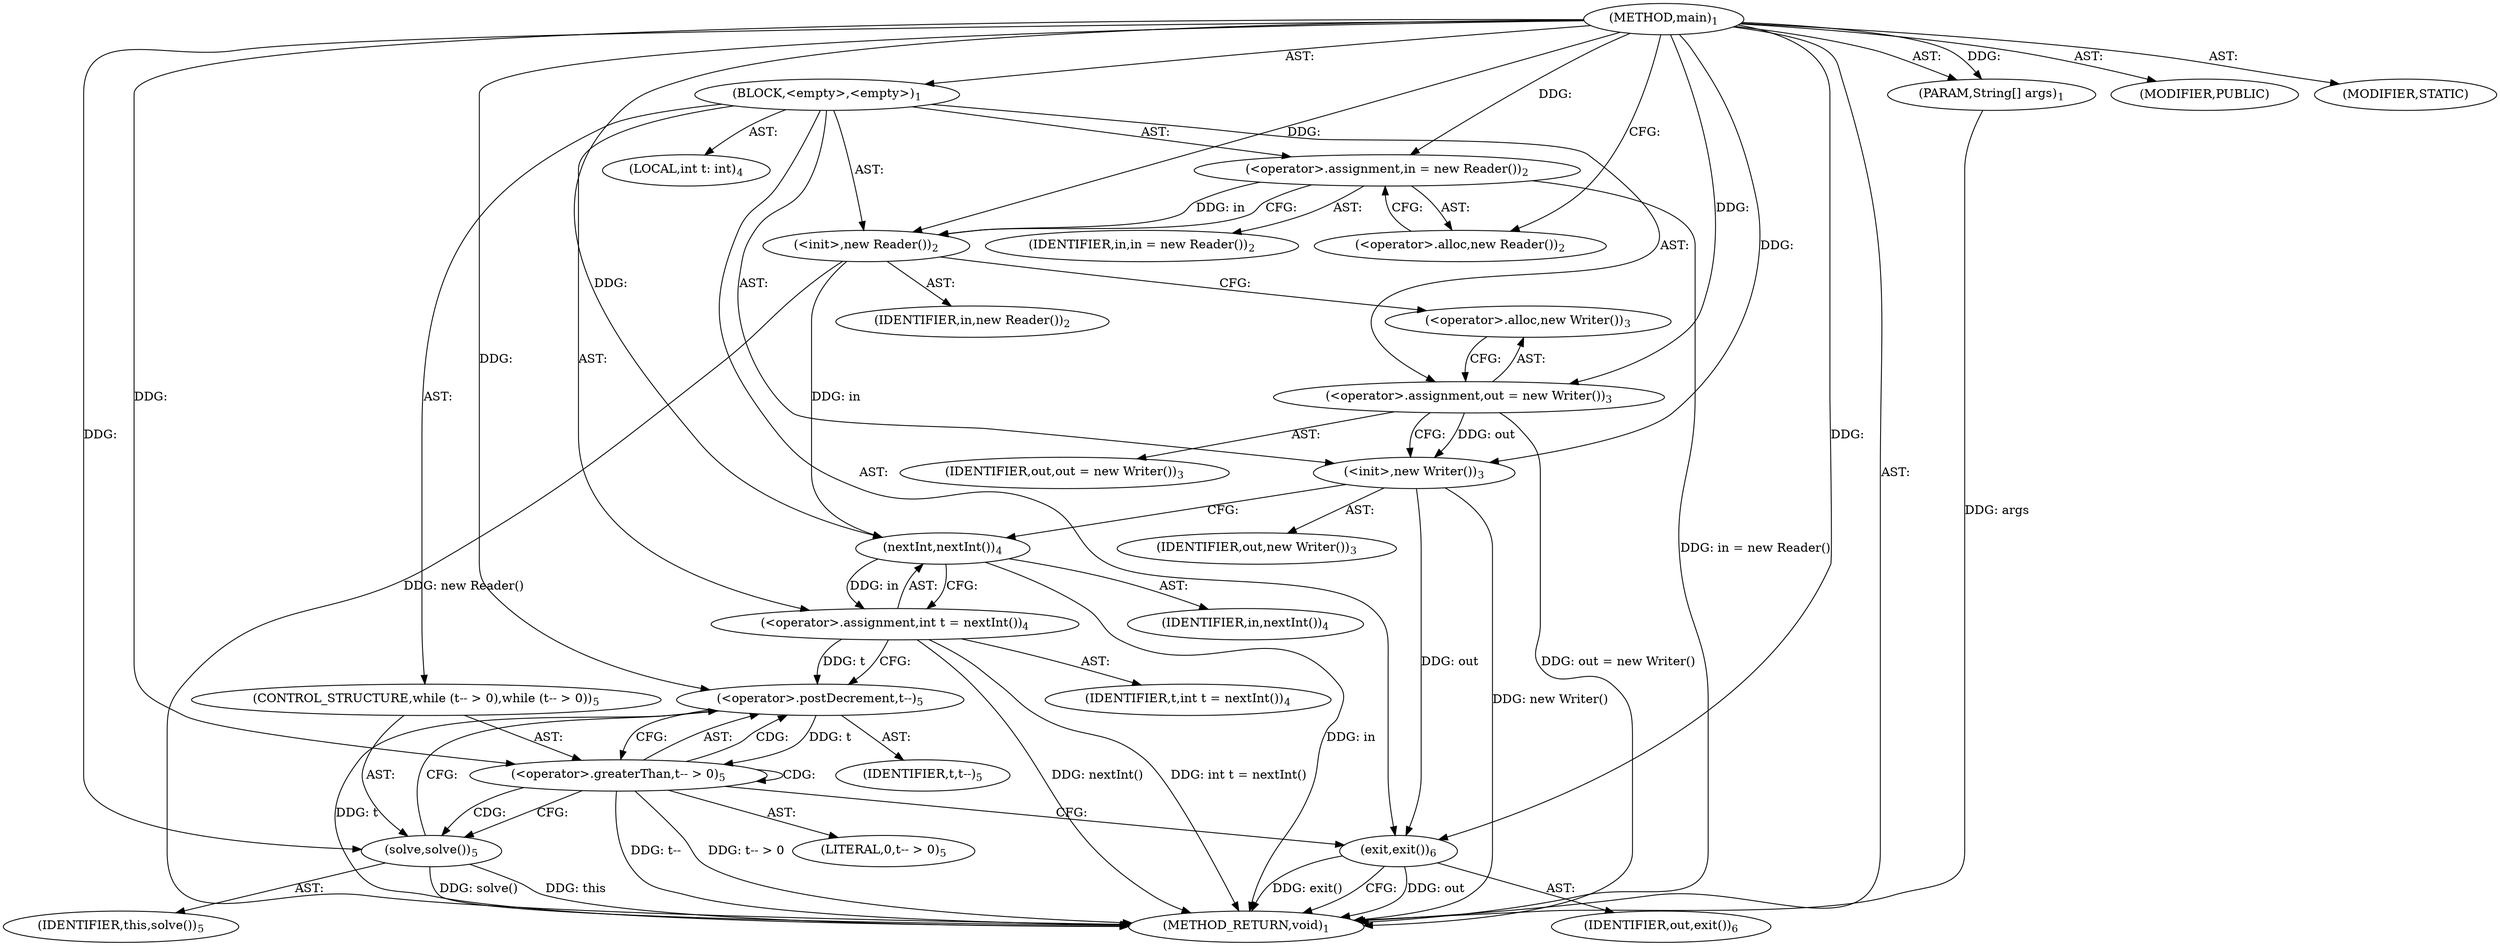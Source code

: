 digraph "main" {  
"17" [label = <(METHOD,main)<SUB>1</SUB>> ]
"18" [label = <(PARAM,String[] args)<SUB>1</SUB>> ]
"19" [label = <(BLOCK,&lt;empty&gt;,&lt;empty&gt;)<SUB>1</SUB>> ]
"20" [label = <(&lt;operator&gt;.assignment,in = new Reader())<SUB>2</SUB>> ]
"21" [label = <(IDENTIFIER,in,in = new Reader())<SUB>2</SUB>> ]
"22" [label = <(&lt;operator&gt;.alloc,new Reader())<SUB>2</SUB>> ]
"23" [label = <(&lt;init&gt;,new Reader())<SUB>2</SUB>> ]
"24" [label = <(IDENTIFIER,in,new Reader())<SUB>2</SUB>> ]
"25" [label = <(&lt;operator&gt;.assignment,out = new Writer())<SUB>3</SUB>> ]
"26" [label = <(IDENTIFIER,out,out = new Writer())<SUB>3</SUB>> ]
"27" [label = <(&lt;operator&gt;.alloc,new Writer())<SUB>3</SUB>> ]
"28" [label = <(&lt;init&gt;,new Writer())<SUB>3</SUB>> ]
"29" [label = <(IDENTIFIER,out,new Writer())<SUB>3</SUB>> ]
"30" [label = <(LOCAL,int t: int)<SUB>4</SUB>> ]
"31" [label = <(&lt;operator&gt;.assignment,int t = nextInt())<SUB>4</SUB>> ]
"32" [label = <(IDENTIFIER,t,int t = nextInt())<SUB>4</SUB>> ]
"33" [label = <(nextInt,nextInt())<SUB>4</SUB>> ]
"34" [label = <(IDENTIFIER,in,nextInt())<SUB>4</SUB>> ]
"35" [label = <(CONTROL_STRUCTURE,while (t-- &gt; 0),while (t-- &gt; 0))<SUB>5</SUB>> ]
"36" [label = <(&lt;operator&gt;.greaterThan,t-- &gt; 0)<SUB>5</SUB>> ]
"37" [label = <(&lt;operator&gt;.postDecrement,t--)<SUB>5</SUB>> ]
"38" [label = <(IDENTIFIER,t,t--)<SUB>5</SUB>> ]
"39" [label = <(LITERAL,0,t-- &gt; 0)<SUB>5</SUB>> ]
"40" [label = <(solve,solve())<SUB>5</SUB>> ]
"41" [label = <(IDENTIFIER,this,solve())<SUB>5</SUB>> ]
"42" [label = <(exit,exit())<SUB>6</SUB>> ]
"43" [label = <(IDENTIFIER,out,exit())<SUB>6</SUB>> ]
"44" [label = <(MODIFIER,PUBLIC)> ]
"45" [label = <(MODIFIER,STATIC)> ]
"46" [label = <(METHOD_RETURN,void)<SUB>1</SUB>> ]
  "17" -> "18"  [ label = "AST: "] 
  "17" -> "19"  [ label = "AST: "] 
  "17" -> "44"  [ label = "AST: "] 
  "17" -> "45"  [ label = "AST: "] 
  "17" -> "46"  [ label = "AST: "] 
  "19" -> "20"  [ label = "AST: "] 
  "19" -> "23"  [ label = "AST: "] 
  "19" -> "25"  [ label = "AST: "] 
  "19" -> "28"  [ label = "AST: "] 
  "19" -> "30"  [ label = "AST: "] 
  "19" -> "31"  [ label = "AST: "] 
  "19" -> "35"  [ label = "AST: "] 
  "19" -> "42"  [ label = "AST: "] 
  "20" -> "21"  [ label = "AST: "] 
  "20" -> "22"  [ label = "AST: "] 
  "23" -> "24"  [ label = "AST: "] 
  "25" -> "26"  [ label = "AST: "] 
  "25" -> "27"  [ label = "AST: "] 
  "28" -> "29"  [ label = "AST: "] 
  "31" -> "32"  [ label = "AST: "] 
  "31" -> "33"  [ label = "AST: "] 
  "33" -> "34"  [ label = "AST: "] 
  "35" -> "36"  [ label = "AST: "] 
  "35" -> "40"  [ label = "AST: "] 
  "36" -> "37"  [ label = "AST: "] 
  "36" -> "39"  [ label = "AST: "] 
  "37" -> "38"  [ label = "AST: "] 
  "40" -> "41"  [ label = "AST: "] 
  "42" -> "43"  [ label = "AST: "] 
  "20" -> "23"  [ label = "CFG: "] 
  "23" -> "27"  [ label = "CFG: "] 
  "25" -> "28"  [ label = "CFG: "] 
  "28" -> "33"  [ label = "CFG: "] 
  "31" -> "37"  [ label = "CFG: "] 
  "42" -> "46"  [ label = "CFG: "] 
  "22" -> "20"  [ label = "CFG: "] 
  "27" -> "25"  [ label = "CFG: "] 
  "33" -> "31"  [ label = "CFG: "] 
  "36" -> "40"  [ label = "CFG: "] 
  "36" -> "42"  [ label = "CFG: "] 
  "40" -> "37"  [ label = "CFG: "] 
  "37" -> "36"  [ label = "CFG: "] 
  "17" -> "22"  [ label = "CFG: "] 
  "18" -> "46"  [ label = "DDG: args"] 
  "20" -> "46"  [ label = "DDG: in = new Reader()"] 
  "23" -> "46"  [ label = "DDG: new Reader()"] 
  "25" -> "46"  [ label = "DDG: out = new Writer()"] 
  "28" -> "46"  [ label = "DDG: new Writer()"] 
  "33" -> "46"  [ label = "DDG: in"] 
  "31" -> "46"  [ label = "DDG: nextInt()"] 
  "31" -> "46"  [ label = "DDG: int t = nextInt()"] 
  "37" -> "46"  [ label = "DDG: t"] 
  "36" -> "46"  [ label = "DDG: t--"] 
  "36" -> "46"  [ label = "DDG: t-- &gt; 0"] 
  "42" -> "46"  [ label = "DDG: out"] 
  "42" -> "46"  [ label = "DDG: exit()"] 
  "40" -> "46"  [ label = "DDG: solve()"] 
  "40" -> "46"  [ label = "DDG: this"] 
  "17" -> "18"  [ label = "DDG: "] 
  "17" -> "20"  [ label = "DDG: "] 
  "17" -> "25"  [ label = "DDG: "] 
  "33" -> "31"  [ label = "DDG: in"] 
  "20" -> "23"  [ label = "DDG: in"] 
  "17" -> "23"  [ label = "DDG: "] 
  "25" -> "28"  [ label = "DDG: out"] 
  "17" -> "28"  [ label = "DDG: "] 
  "28" -> "42"  [ label = "DDG: out"] 
  "17" -> "42"  [ label = "DDG: "] 
  "23" -> "33"  [ label = "DDG: in"] 
  "17" -> "33"  [ label = "DDG: "] 
  "37" -> "36"  [ label = "DDG: t"] 
  "17" -> "36"  [ label = "DDG: "] 
  "17" -> "40"  [ label = "DDG: "] 
  "31" -> "37"  [ label = "DDG: t"] 
  "17" -> "37"  [ label = "DDG: "] 
  "36" -> "40"  [ label = "CDG: "] 
  "36" -> "36"  [ label = "CDG: "] 
  "36" -> "37"  [ label = "CDG: "] 
}
